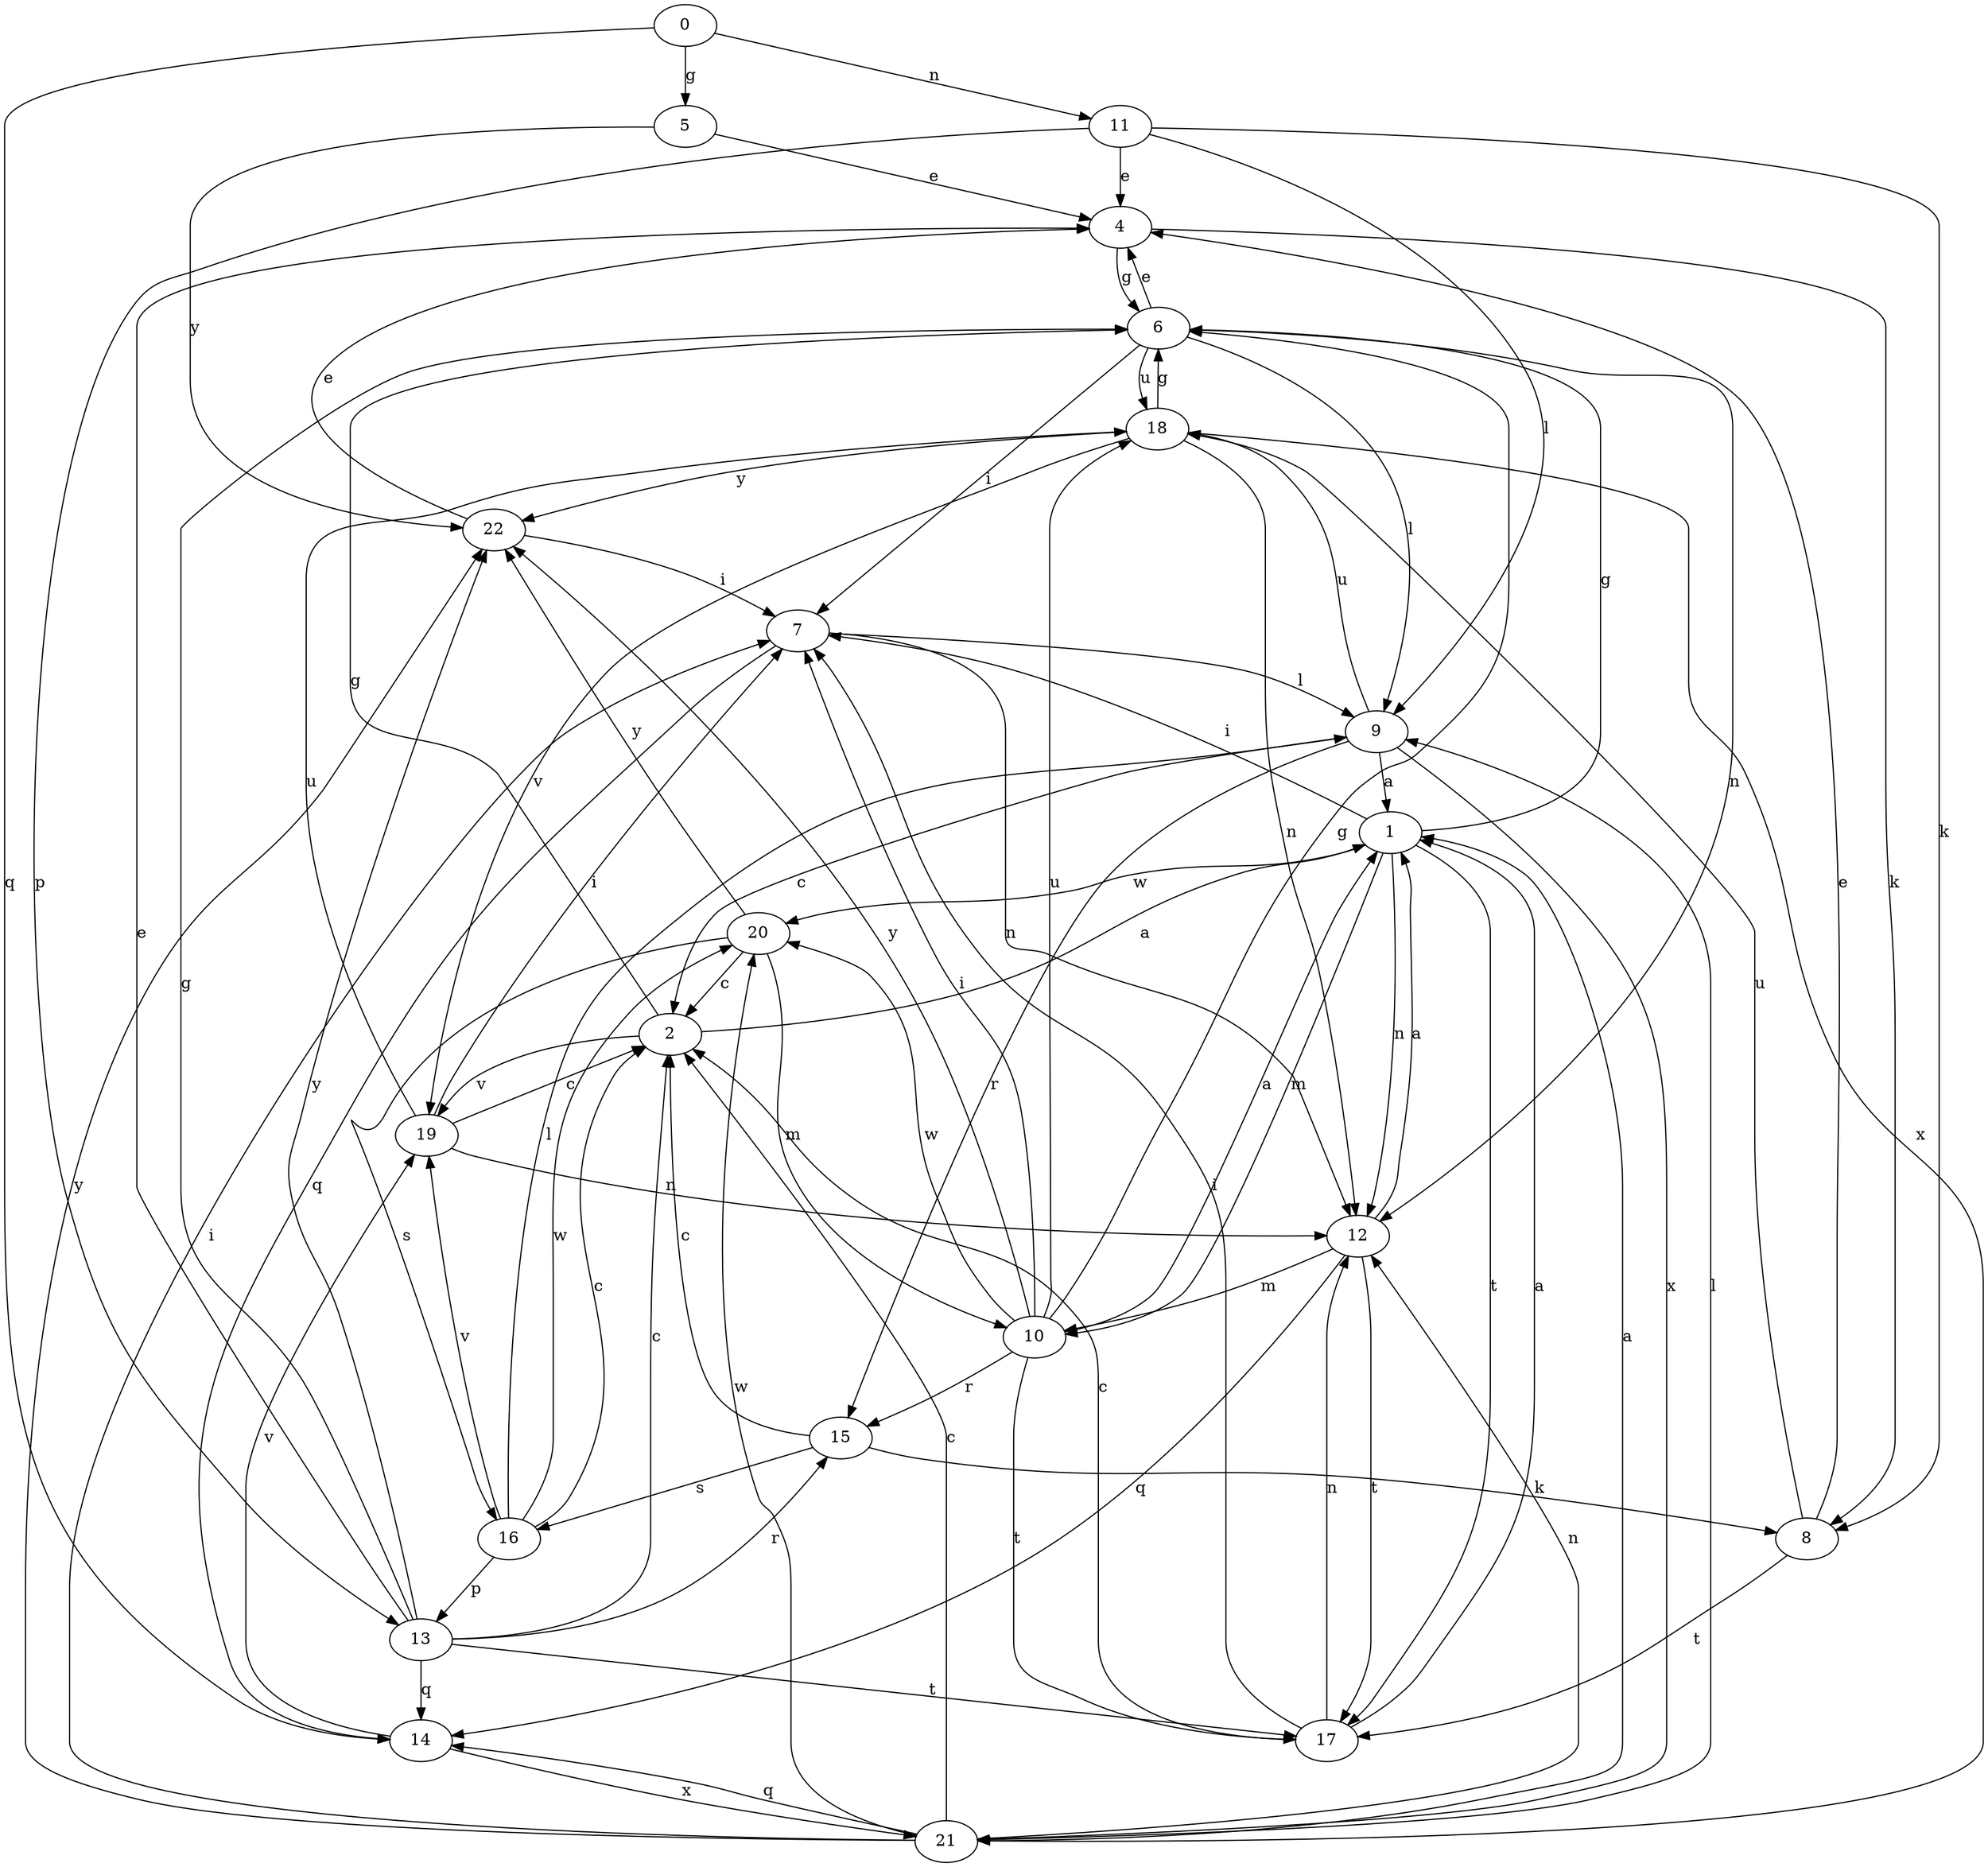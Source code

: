 strict digraph  {
0;
1;
2;
4;
5;
6;
7;
8;
9;
10;
11;
12;
13;
14;
15;
16;
17;
18;
19;
20;
21;
22;
0 -> 5  [label=g];
0 -> 11  [label=n];
0 -> 14  [label=q];
1 -> 6  [label=g];
1 -> 7  [label=i];
1 -> 10  [label=m];
1 -> 12  [label=n];
1 -> 17  [label=t];
1 -> 20  [label=w];
2 -> 1  [label=a];
2 -> 6  [label=g];
2 -> 19  [label=v];
4 -> 6  [label=g];
4 -> 8  [label=k];
5 -> 4  [label=e];
5 -> 22  [label=y];
6 -> 4  [label=e];
6 -> 7  [label=i];
6 -> 9  [label=l];
6 -> 12  [label=n];
6 -> 18  [label=u];
7 -> 9  [label=l];
7 -> 12  [label=n];
7 -> 14  [label=q];
8 -> 4  [label=e];
8 -> 17  [label=t];
8 -> 18  [label=u];
9 -> 1  [label=a];
9 -> 2  [label=c];
9 -> 15  [label=r];
9 -> 18  [label=u];
9 -> 21  [label=x];
10 -> 1  [label=a];
10 -> 6  [label=g];
10 -> 7  [label=i];
10 -> 15  [label=r];
10 -> 17  [label=t];
10 -> 18  [label=u];
10 -> 20  [label=w];
10 -> 22  [label=y];
11 -> 4  [label=e];
11 -> 8  [label=k];
11 -> 9  [label=l];
11 -> 13  [label=p];
12 -> 1  [label=a];
12 -> 10  [label=m];
12 -> 14  [label=q];
12 -> 17  [label=t];
13 -> 2  [label=c];
13 -> 4  [label=e];
13 -> 6  [label=g];
13 -> 14  [label=q];
13 -> 15  [label=r];
13 -> 17  [label=t];
13 -> 22  [label=y];
14 -> 19  [label=v];
14 -> 21  [label=x];
15 -> 2  [label=c];
15 -> 8  [label=k];
15 -> 16  [label=s];
16 -> 2  [label=c];
16 -> 9  [label=l];
16 -> 13  [label=p];
16 -> 19  [label=v];
16 -> 20  [label=w];
17 -> 1  [label=a];
17 -> 2  [label=c];
17 -> 7  [label=i];
17 -> 12  [label=n];
18 -> 6  [label=g];
18 -> 12  [label=n];
18 -> 19  [label=v];
18 -> 21  [label=x];
18 -> 22  [label=y];
19 -> 2  [label=c];
19 -> 7  [label=i];
19 -> 12  [label=n];
19 -> 18  [label=u];
20 -> 2  [label=c];
20 -> 10  [label=m];
20 -> 16  [label=s];
20 -> 22  [label=y];
21 -> 1  [label=a];
21 -> 2  [label=c];
21 -> 7  [label=i];
21 -> 9  [label=l];
21 -> 12  [label=n];
21 -> 14  [label=q];
21 -> 20  [label=w];
21 -> 22  [label=y];
22 -> 4  [label=e];
22 -> 7  [label=i];
}
